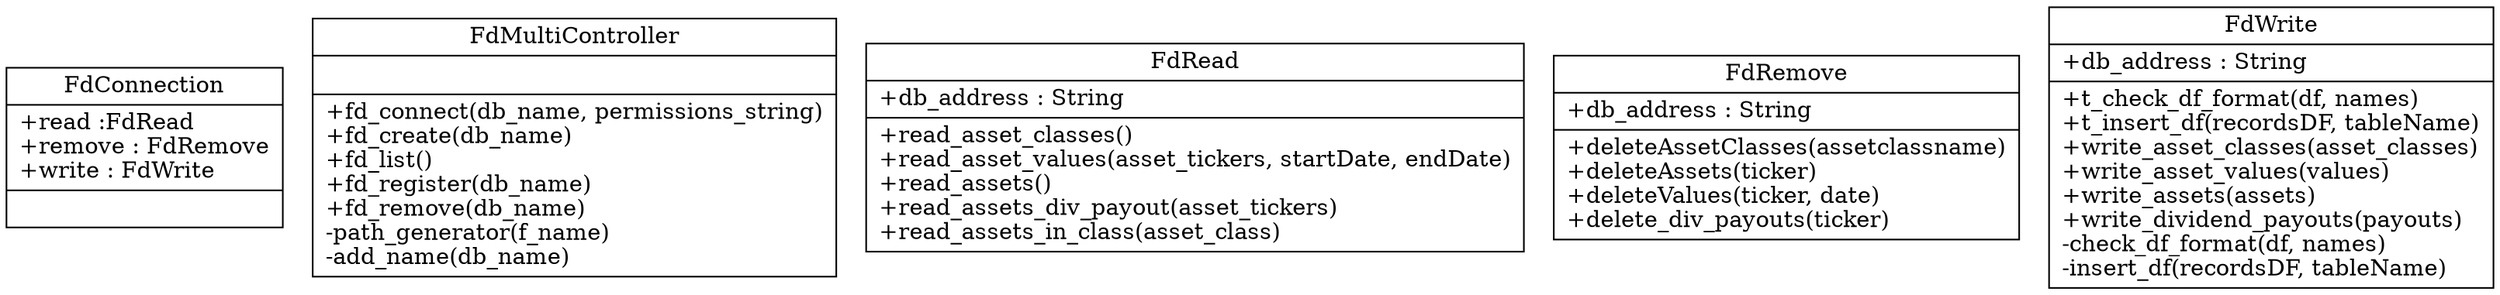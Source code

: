 digraph "classes_Finda" {
charset="utf-8"
rankdir=BT
"0" [label="{FdConnection|+read :FdRead\l+remove : FdRemove\l+write : FdWrite\l|}", shape="record"];
"1" [label="{FdMultiController|\l|+fd_connect(db_name, permissions_string)\l+fd_create(db_name)\l+fd_list()\l+fd_register(db_name)\l+fd_remove(db_name)\l-path_generator(f_name)\l-add_name(db_name)\l}", shape="record"];
"2" [label="{FdRead|+db_address : String\l|+read_asset_classes()\l+read_asset_values(asset_tickers, startDate, endDate)\l+read_assets()\l+read_assets_div_payout(asset_tickers)\l+read_assets_in_class(asset_class)\l}", shape="record"];
"3" [label="{FdRemove|+db_address : String\l|+deleteAssetClasses(assetclassname)\l+deleteAssets(ticker)\l+deleteValues(ticker, date)\l+delete_div_payouts(ticker)\l}", shape="record"];
"4" [label="{FdWrite|+db_address : String\l|+t_check_df_format(df, names)\l+t_insert_df(recordsDF, tableName)\l+write_asset_classes(asset_classes)\l+write_asset_values(values)\l+write_assets(assets)\l+write_dividend_payouts(payouts)\l-check_df_format(df, names)\l-insert_df(recordsDF, tableName)\l}", shape="record"];
}
